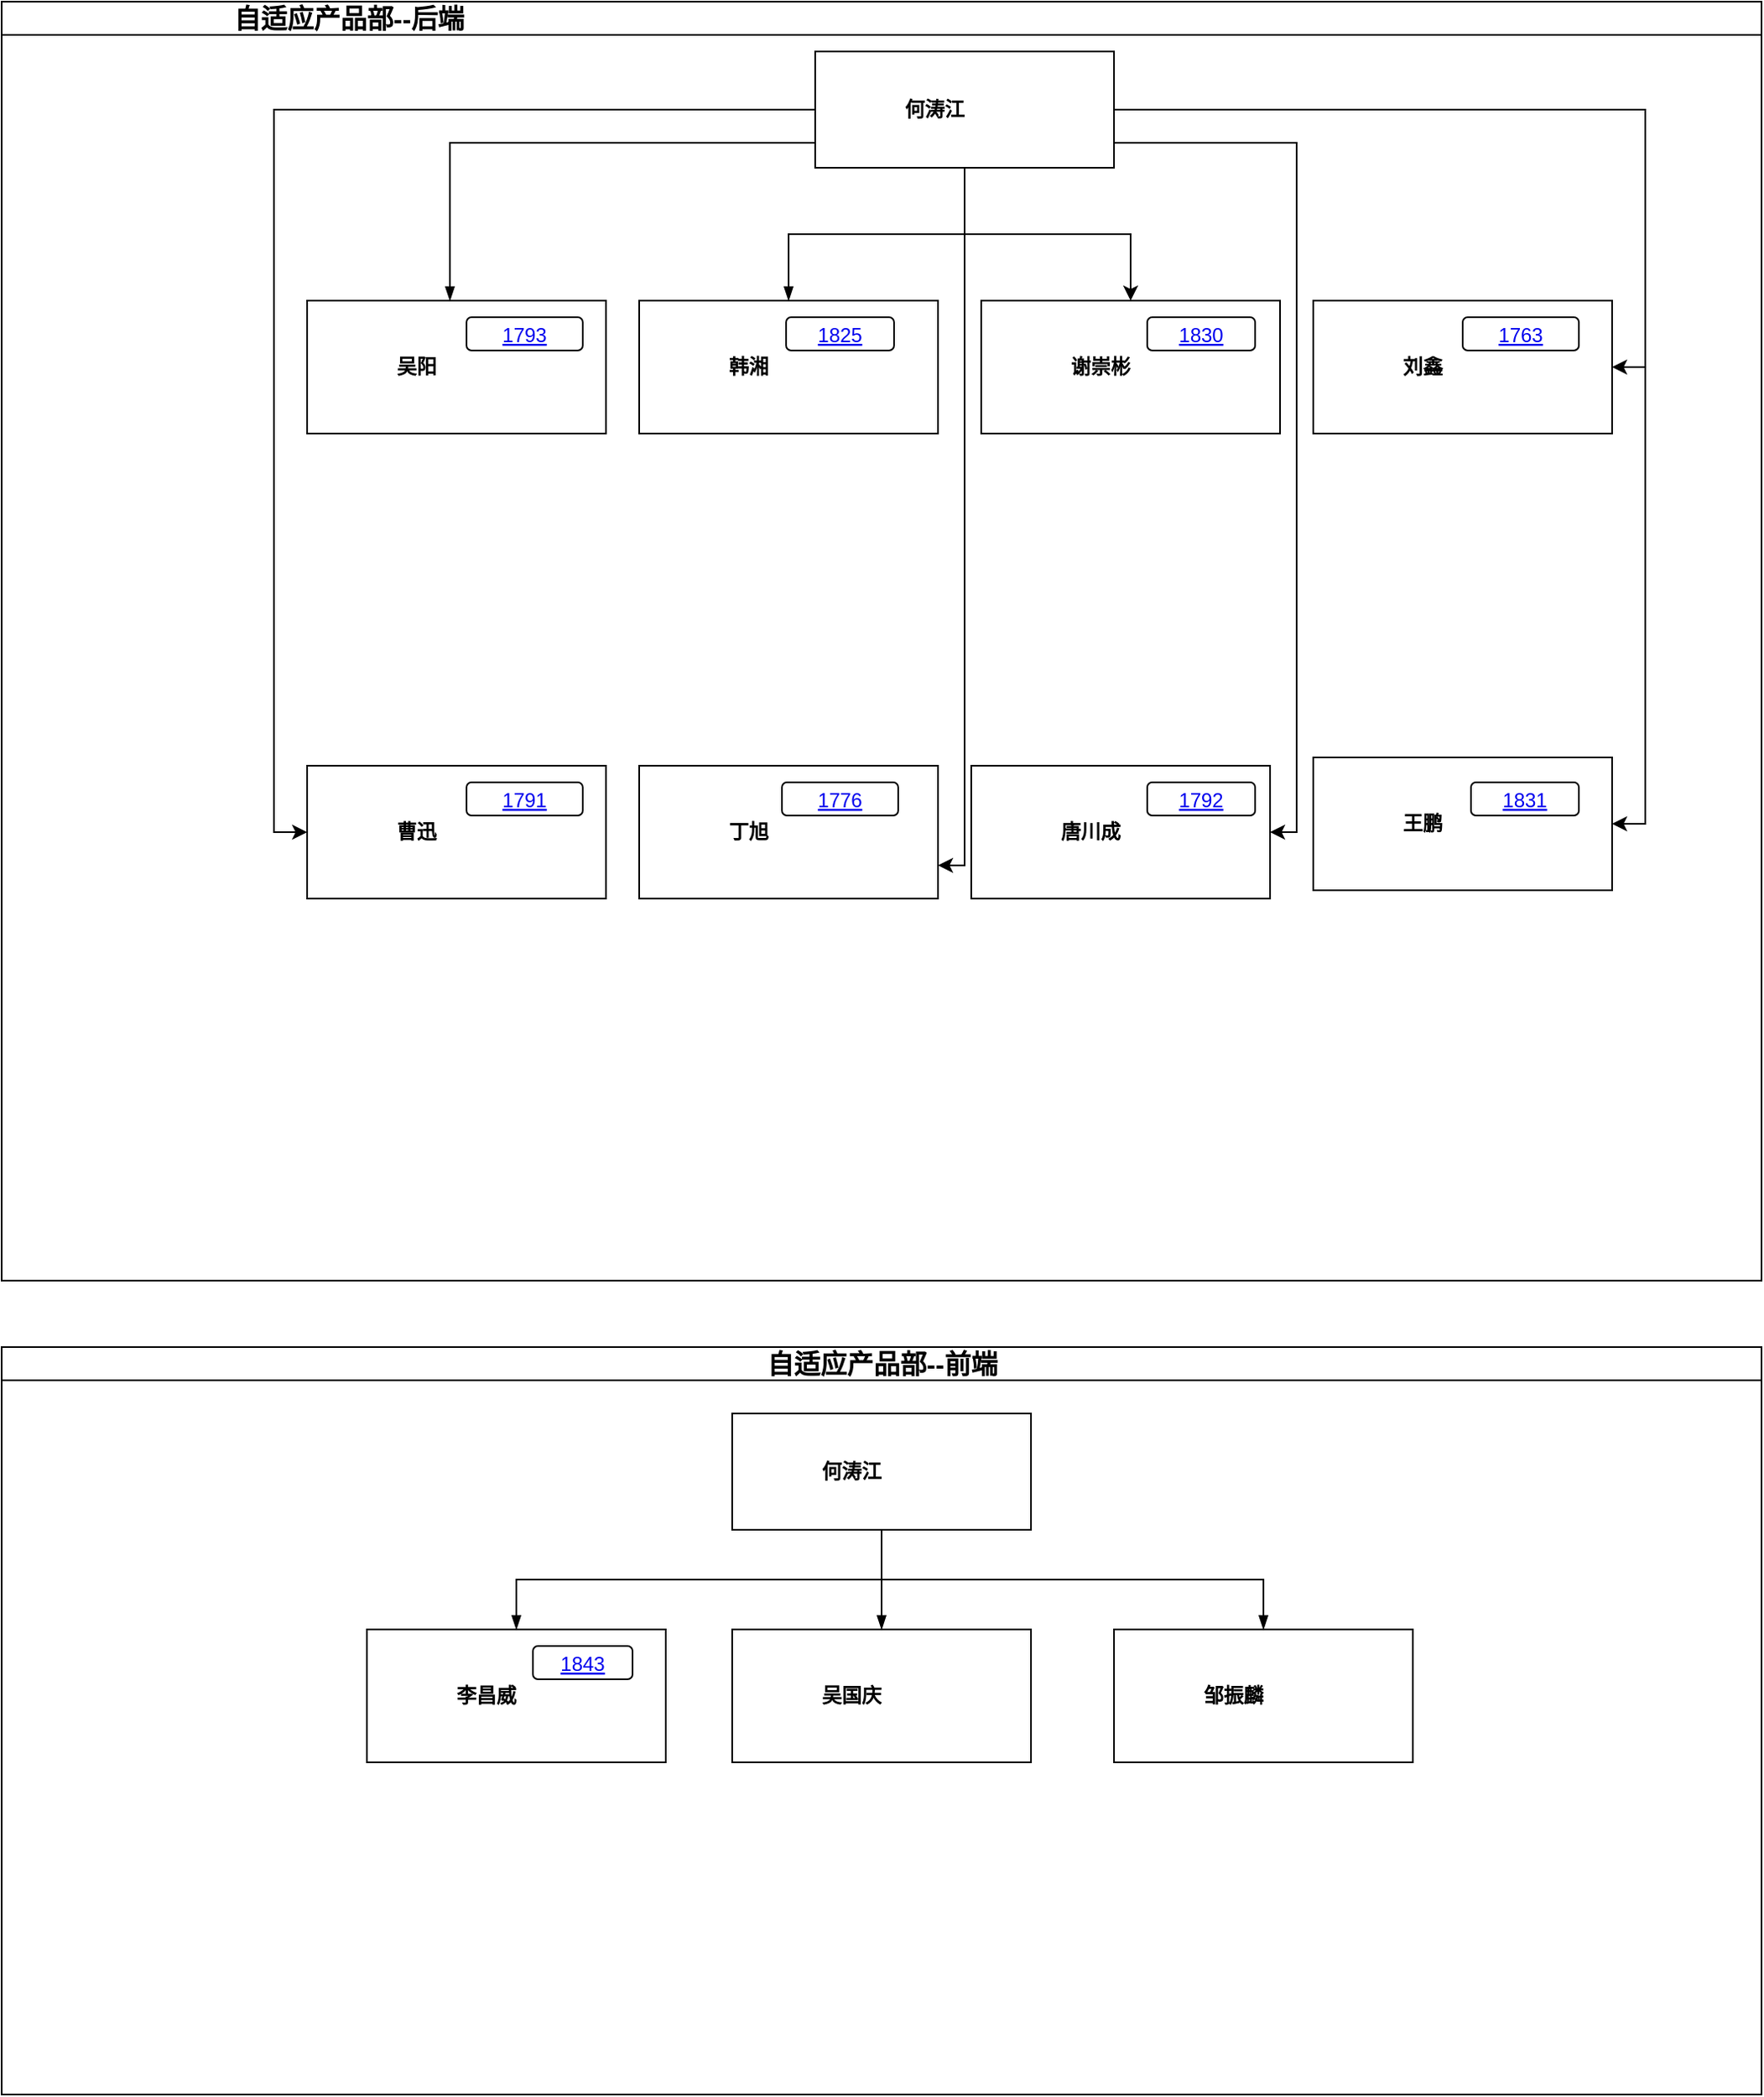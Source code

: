 <mxfile version="21.1.1" type="github">
  <diagram name="Page-1" id="82e54ff1-d628-8f03-85c4-9753963a91cd">
    <mxGraphModel dx="2215" dy="670" grid="1" gridSize="10" guides="1" tooltips="1" connect="1" arrows="1" fold="1" page="1" pageScale="1" pageWidth="1100" pageHeight="850" background="none" math="0" shadow="0">
      <root>
        <mxCell id="0" />
        <mxCell id="1" parent="0" />
        <mxCell id="2YUpntU8kkvu3Xh7ZQcj-74" value="&lt;span style=&quot;font-size: 16px;&quot;&gt;&amp;nbsp; &amp;nbsp; &amp;nbsp;&lt;span style=&quot;white-space: pre;&quot;&gt; &lt;/span&gt;&lt;span style=&quot;white-space: pre;&quot;&gt; &lt;/span&gt;&lt;span style=&quot;white-space: pre;&quot;&gt; &lt;/span&gt;&lt;span style=&quot;white-space: pre;&quot;&gt; &lt;/span&gt;&lt;span style=&quot;white-space: pre;&quot;&gt; &lt;/span&gt;&lt;span style=&quot;white-space: pre;&quot;&gt; &lt;/span&gt;&lt;span style=&quot;white-space: pre;&quot;&gt; &lt;/span&gt;&lt;span style=&quot;white-space: pre;&quot;&gt; &lt;/span&gt;&lt;span style=&quot;white-space: pre;&quot;&gt; &lt;/span&gt;&lt;span style=&quot;white-space: pre;&quot;&gt; &lt;/span&gt;&lt;span style=&quot;white-space: pre;&quot;&gt; &lt;/span&gt;&lt;span style=&quot;white-space: pre;&quot;&gt; &lt;/span&gt;&lt;span style=&quot;white-space: pre;&quot;&gt; &lt;/span&gt;&lt;span style=&quot;white-space: pre;&quot;&gt; &lt;span style=&quot;white-space: pre;&quot;&gt; &lt;/span&gt;&lt;span style=&quot;white-space: pre;&quot;&gt; &lt;/span&gt;&lt;span style=&quot;white-space: pre;&quot;&gt; &lt;/span&gt;&lt;span style=&quot;white-space: pre;&quot;&gt; &lt;/span&gt;&lt;span style=&quot;white-space: pre;&quot;&gt; &lt;/span&gt;&lt;span style=&quot;white-space: pre;&quot;&gt; &lt;/span&gt;&lt;span style=&quot;white-space: pre;&quot;&gt; &lt;/span&gt;&lt;span style=&quot;white-space: pre;&quot;&gt; &lt;/span&gt;&lt;span style=&quot;white-space: pre;&quot;&gt; &lt;/span&gt;&lt;span style=&quot;white-space: pre;&quot;&gt; &lt;/span&gt;&lt;span style=&quot;white-space: pre;&quot;&gt; &lt;/span&gt;&lt;span style=&quot;white-space: pre;&quot;&gt; &lt;/span&gt;&lt;/span&gt;自适应产品部--后端&lt;/span&gt;" style="swimlane;html=1;startSize=20;horizontal=1;containerType=tree;glass=0;align=left;" parent="1" vertex="1">
          <mxGeometry x="-520" y="40" width="1060" height="770" as="geometry">
            <mxRectangle x="-520" y="40" width="100" height="30" as="alternateBounds" />
          </mxGeometry>
        </mxCell>
        <mxCell id="2YUpntU8kkvu3Xh7ZQcj-75" value="" style="endArrow=blockThin;endFill=1;fontSize=11;edgeStyle=elbowEdgeStyle;elbow=vertical;rounded=0;exitX=0;exitY=0.5;exitDx=0;exitDy=0;" parent="2YUpntU8kkvu3Xh7ZQcj-74" source="2YUpntU8kkvu3Xh7ZQcj-87" target="2YUpntU8kkvu3Xh7ZQcj-76" edge="1">
          <mxGeometry relative="1" as="geometry">
            <mxPoint x="270" y="90" as="sourcePoint" />
            <Array as="points">
              <mxPoint x="270" y="85" />
            </Array>
          </mxGeometry>
        </mxCell>
        <UserObject label="吴阳&lt;br&gt;" placeholders="1" id="2YUpntU8kkvu3Xh7ZQcj-76">
          <mxCell style="label;image=https://cdn3.iconfinder.com/data/icons/user-avatars-1/512/users-10-3-128.png;whiteSpace=wrap;html=1;rounded=0;glass=0;treeFolding=1;treeMoving=1;" parent="2YUpntU8kkvu3Xh7ZQcj-74" vertex="1">
            <mxGeometry x="184" y="180" width="180" height="80" as="geometry" />
          </mxCell>
        </UserObject>
        <mxCell id="2YUpntU8kkvu3Xh7ZQcj-77" value="" style="endArrow=blockThin;endFill=1;fontSize=11;edgeStyle=elbowEdgeStyle;elbow=vertical;rounded=0;" parent="2YUpntU8kkvu3Xh7ZQcj-74" source="2YUpntU8kkvu3Xh7ZQcj-87" target="2YUpntU8kkvu3Xh7ZQcj-78" edge="1">
          <mxGeometry relative="1" as="geometry" />
        </mxCell>
        <UserObject label="韩湘" placeholders="1" id="2YUpntU8kkvu3Xh7ZQcj-78">
          <mxCell style="label;image=https://cdn3.iconfinder.com/data/icons/user-avatars-1/512/users-9-2-128.png;whiteSpace=wrap;html=1;rounded=0;glass=0;treeFolding=1;treeMoving=1;" parent="2YUpntU8kkvu3Xh7ZQcj-74" vertex="1">
            <mxGeometry x="384" y="180" width="180" height="80" as="geometry" />
          </mxCell>
        </UserObject>
        <mxCell id="2YUpntU8kkvu3Xh7ZQcj-81" style="edgeStyle=orthogonalEdgeStyle;rounded=0;orthogonalLoop=1;jettySize=auto;html=1;entryX=0;entryY=0.5;entryDx=0;entryDy=0;fontFamily=Helvetica;fontSize=12;fontColor=default;startSize=20;" parent="2YUpntU8kkvu3Xh7ZQcj-74" source="2YUpntU8kkvu3Xh7ZQcj-87" target="2YUpntU8kkvu3Xh7ZQcj-96" edge="1">
          <mxGeometry relative="1" as="geometry" />
        </mxCell>
        <mxCell id="2YUpntU8kkvu3Xh7ZQcj-82" style="edgeStyle=orthogonalEdgeStyle;rounded=0;orthogonalLoop=1;jettySize=auto;html=1;entryX=1;entryY=0.5;entryDx=0;entryDy=0;fontFamily=Helvetica;fontSize=12;fontColor=default;startSize=20;" parent="2YUpntU8kkvu3Xh7ZQcj-74" source="2YUpntU8kkvu3Xh7ZQcj-87" target="2YUpntU8kkvu3Xh7ZQcj-102" edge="1">
          <mxGeometry relative="1" as="geometry" />
        </mxCell>
        <mxCell id="2YUpntU8kkvu3Xh7ZQcj-83" style="edgeStyle=orthogonalEdgeStyle;rounded=0;orthogonalLoop=1;jettySize=auto;html=1;entryX=1;entryY=0.5;entryDx=0;entryDy=0;fontFamily=Helvetica;fontSize=12;fontColor=default;startSize=20;" parent="2YUpntU8kkvu3Xh7ZQcj-74" source="2YUpntU8kkvu3Xh7ZQcj-87" target="2YUpntU8kkvu3Xh7ZQcj-94" edge="1">
          <mxGeometry relative="1" as="geometry" />
        </mxCell>
        <mxCell id="2YUpntU8kkvu3Xh7ZQcj-84" style="edgeStyle=orthogonalEdgeStyle;rounded=0;orthogonalLoop=1;jettySize=auto;html=1;fontFamily=Helvetica;fontSize=12;fontColor=default;startSize=20;exitX=0.5;exitY=1;exitDx=0;exitDy=0;" parent="2YUpntU8kkvu3Xh7ZQcj-74" source="2YUpntU8kkvu3Xh7ZQcj-87" target="2YUpntU8kkvu3Xh7ZQcj-90" edge="1">
          <mxGeometry relative="1" as="geometry">
            <mxPoint x="580" y="100" as="sourcePoint" />
            <Array as="points">
              <mxPoint x="580" y="140" />
              <mxPoint x="680" y="140" />
            </Array>
          </mxGeometry>
        </mxCell>
        <mxCell id="2YUpntU8kkvu3Xh7ZQcj-85" style="edgeStyle=orthogonalEdgeStyle;rounded=0;orthogonalLoop=1;jettySize=auto;html=1;entryX=1;entryY=0.5;entryDx=0;entryDy=0;fontFamily=Helvetica;fontSize=12;fontColor=default;startSize=20;" parent="2YUpntU8kkvu3Xh7ZQcj-74" source="2YUpntU8kkvu3Xh7ZQcj-87" target="2YUpntU8kkvu3Xh7ZQcj-100" edge="1">
          <mxGeometry relative="1" as="geometry">
            <Array as="points">
              <mxPoint x="780" y="85" />
              <mxPoint x="780" y="500" />
            </Array>
          </mxGeometry>
        </mxCell>
        <mxCell id="2YUpntU8kkvu3Xh7ZQcj-86" style="edgeStyle=orthogonalEdgeStyle;rounded=0;orthogonalLoop=1;jettySize=auto;html=1;entryX=1;entryY=0.75;entryDx=0;entryDy=0;fontFamily=Helvetica;fontSize=12;fontColor=default;startSize=20;exitX=1;exitY=0.5;exitDx=0;exitDy=0;" parent="2YUpntU8kkvu3Xh7ZQcj-74" source="2YUpntU8kkvu3Xh7ZQcj-87" target="2YUpntU8kkvu3Xh7ZQcj-98" edge="1">
          <mxGeometry relative="1" as="geometry">
            <Array as="points">
              <mxPoint x="580" y="85" />
              <mxPoint x="580" y="520" />
            </Array>
          </mxGeometry>
        </mxCell>
        <UserObject label="何涛江" name="何涛江" placeholders="1" id="2YUpntU8kkvu3Xh7ZQcj-87">
          <mxCell style="label;image=https://cdn3.iconfinder.com/data/icons/user-avatars-1/512/users-8-2-256.png;whiteSpace=wrap;html=1;rounded=0;glass=0;treeMoving=1;treeFolding=1;" parent="2YUpntU8kkvu3Xh7ZQcj-74" vertex="1">
            <mxGeometry x="490" y="30" width="180" height="70" as="geometry" />
          </mxCell>
        </UserObject>
        <UserObject label="谢崇彬" placeholders="1" id="2YUpntU8kkvu3Xh7ZQcj-90">
          <mxCell style="label;image=https://cdn3.iconfinder.com/data/icons/user-avatars-1/512/users-11-2-512.png;whiteSpace=wrap;html=1;rounded=0;glass=0;treeFolding=1;treeMoving=1;" parent="2YUpntU8kkvu3Xh7ZQcj-74" vertex="1">
            <mxGeometry x="590" y="180" width="180" height="80" as="geometry" />
          </mxCell>
        </UserObject>
        <UserObject label="刘鑫" placeholders="1" id="2YUpntU8kkvu3Xh7ZQcj-94">
          <mxCell style="label;image=https://cdn3.iconfinder.com/data/icons/user-avatars-1/512/users-15-512.png;whiteSpace=wrap;html=1;rounded=0;glass=0;treeFolding=1;treeMoving=1;" parent="2YUpntU8kkvu3Xh7ZQcj-74" vertex="1">
            <mxGeometry x="790" y="180" width="180" height="80" as="geometry" />
          </mxCell>
        </UserObject>
        <UserObject label="曹迅" placeholders="1" id="2YUpntU8kkvu3Xh7ZQcj-96">
          <mxCell style="label;image=https://cdn3.iconfinder.com/data/icons/user-avatars-1/512/users-6-2-512.png;whiteSpace=wrap;html=1;rounded=0;glass=0;treeFolding=1;treeMoving=1;" parent="2YUpntU8kkvu3Xh7ZQcj-74" vertex="1">
            <mxGeometry x="184" y="460" width="180" height="80" as="geometry" />
          </mxCell>
        </UserObject>
        <UserObject label="丁旭" placeholders="1" id="2YUpntU8kkvu3Xh7ZQcj-98">
          <mxCell style="label;image=https://cdn3.iconfinder.com/data/icons/user-avatars-1/512/users-2-512.png;whiteSpace=wrap;html=1;rounded=0;glass=0;treeFolding=1;treeMoving=1;" parent="2YUpntU8kkvu3Xh7ZQcj-74" vertex="1">
            <mxGeometry x="384" y="460" width="180" height="80" as="geometry" />
          </mxCell>
        </UserObject>
        <UserObject label="唐川成" placeholders="1" id="2YUpntU8kkvu3Xh7ZQcj-100">
          <mxCell style="label;image=https://cdn3.iconfinder.com/data/icons/user-avatars-1/512/users-7-512.png;whiteSpace=wrap;html=1;rounded=0;glass=0;treeFolding=1;treeMoving=1;" parent="2YUpntU8kkvu3Xh7ZQcj-74" vertex="1">
            <mxGeometry x="584" y="460" width="180" height="80" as="geometry" />
          </mxCell>
        </UserObject>
        <UserObject label="王鹏" placeholders="1" id="2YUpntU8kkvu3Xh7ZQcj-102">
          <mxCell style="label;image=https://cdn3.iconfinder.com/data/icons/user-avatars-1/512/users-4-512.png;whiteSpace=wrap;html=1;rounded=0;glass=0;treeFolding=1;treeMoving=1;" parent="2YUpntU8kkvu3Xh7ZQcj-74" vertex="1">
            <mxGeometry x="790" y="455" width="180" height="80" as="geometry" />
          </mxCell>
        </UserObject>
        <UserObject label="1763" link="http://10.8.22.10/oa/oa-pbc/onepbc/1763" id="NvZ-7h0Vf-wN72aF1IiI-1">
          <mxCell style="fontColor=#0000EE;fontStyle=4;rounded=1;overflow=hidden;spacing=10;" vertex="1" parent="2YUpntU8kkvu3Xh7ZQcj-74">
            <mxGeometry x="880" y="190" width="70" height="20" as="geometry" />
          </mxCell>
        </UserObject>
        <UserObject label="1776" link="http://10.8.22.10/oa/oa-pbc/onepbc/1776" id="NvZ-7h0Vf-wN72aF1IiI-2">
          <mxCell style="fontColor=#0000EE;fontStyle=4;rounded=1;overflow=hidden;spacing=10;" vertex="1" parent="2YUpntU8kkvu3Xh7ZQcj-74">
            <mxGeometry x="470" y="470" width="70" height="20" as="geometry" />
          </mxCell>
        </UserObject>
        <UserObject label="1791" link="http://10.8.22.10/oa/oa-pbc/onepbc/1791" id="NvZ-7h0Vf-wN72aF1IiI-3">
          <mxCell style="fontColor=#0000EE;fontStyle=4;rounded=1;overflow=hidden;spacing=10;" vertex="1" parent="2YUpntU8kkvu3Xh7ZQcj-74">
            <mxGeometry x="280" y="470" width="70" height="20" as="geometry" />
          </mxCell>
        </UserObject>
        <UserObject label="1792" link="http://10.8.22.10/oa/oa-pbc/onepbc/1792" id="NvZ-7h0Vf-wN72aF1IiI-4">
          <mxCell style="fontColor=#0000EE;fontStyle=4;rounded=1;overflow=hidden;spacing=10;" vertex="1" parent="2YUpntU8kkvu3Xh7ZQcj-74">
            <mxGeometry x="690" y="470" width="65" height="20" as="geometry" />
          </mxCell>
        </UserObject>
        <UserObject label="1793" link="http://10.8.22.10/oa/oa-pbc/onepbc/1793" id="NvZ-7h0Vf-wN72aF1IiI-8">
          <mxCell style="fontColor=#0000EE;fontStyle=4;rounded=1;overflow=hidden;spacing=10;" vertex="1" parent="2YUpntU8kkvu3Xh7ZQcj-74">
            <mxGeometry x="280" y="190" width="70" height="20" as="geometry" />
          </mxCell>
        </UserObject>
        <UserObject label="1825" link="http://10.8.22.10/oa/oa-pbc/onepbc/1825" id="NvZ-7h0Vf-wN72aF1IiI-9">
          <mxCell style="fontColor=#0000EE;fontStyle=4;rounded=1;overflow=hidden;spacing=10;" vertex="1" parent="2YUpntU8kkvu3Xh7ZQcj-74">
            <mxGeometry x="472.5" y="190" width="65" height="20" as="geometry" />
          </mxCell>
        </UserObject>
        <UserObject label="1830" link="http://10.8.22.10/oa/oa-pbc/onepbc/1830" id="NvZ-7h0Vf-wN72aF1IiI-10">
          <mxCell style="fontColor=#0000EE;fontStyle=4;rounded=1;overflow=hidden;spacing=10;" vertex="1" parent="2YUpntU8kkvu3Xh7ZQcj-74">
            <mxGeometry x="690" y="190" width="65" height="20" as="geometry" />
          </mxCell>
        </UserObject>
        <UserObject label="1831" link="http://10.8.22.10/oa/oa-pbc/onepbc/1831" id="NvZ-7h0Vf-wN72aF1IiI-11">
          <mxCell style="fontColor=#0000EE;fontStyle=4;rounded=1;overflow=hidden;spacing=10;" vertex="1" parent="2YUpntU8kkvu3Xh7ZQcj-74">
            <mxGeometry x="885" y="470" width="65" height="20" as="geometry" />
          </mxCell>
        </UserObject>
        <mxCell id="2YUpntU8kkvu3Xh7ZQcj-108" value="自适应产品部--前端" style="swimlane;html=1;startSize=20;horizontal=1;containerType=tree;glass=0;fontSize=16;" parent="1" vertex="1">
          <mxGeometry x="-520" y="850" width="1060" height="450" as="geometry">
            <mxRectangle x="-520" y="850" width="180" height="30" as="alternateBounds" />
          </mxGeometry>
        </mxCell>
        <UserObject label="何涛江" placeholders="1" id="2YUpntU8kkvu3Xh7ZQcj-109">
          <mxCell style="label;image=https://cdn3.iconfinder.com/data/icons/user-avatars-1/512/users-8-2-256.png;whiteSpace=wrap;html=1;rounded=0;glass=0;treeMoving=1;treeFolding=1;" parent="2YUpntU8kkvu3Xh7ZQcj-108" vertex="1">
            <mxGeometry x="440" y="40" width="180" height="70" as="geometry" />
          </mxCell>
        </UserObject>
        <mxCell id="2YUpntU8kkvu3Xh7ZQcj-110" value="" style="endArrow=blockThin;endFill=1;fontSize=11;edgeStyle=elbowEdgeStyle;elbow=vertical;rounded=0;" parent="2YUpntU8kkvu3Xh7ZQcj-108" source="2YUpntU8kkvu3Xh7ZQcj-109" target="2YUpntU8kkvu3Xh7ZQcj-112" edge="1">
          <mxGeometry relative="1" as="geometry" />
        </mxCell>
        <UserObject label="李昌威" placeholders="1" id="2YUpntU8kkvu3Xh7ZQcj-112">
          <mxCell style="label;image=https://cdn3.iconfinder.com/data/icons/user-avatars-1/512/users-10-3-128.png;whiteSpace=wrap;html=1;rounded=0;glass=0;treeFolding=1;treeMoving=1;" parent="2YUpntU8kkvu3Xh7ZQcj-108" vertex="1">
            <mxGeometry x="220" y="170" width="180" height="80" as="geometry" />
          </mxCell>
        </UserObject>
        <mxCell id="2YUpntU8kkvu3Xh7ZQcj-113" value="" style="endArrow=blockThin;endFill=1;fontSize=11;edgeStyle=elbowEdgeStyle;elbow=vertical;rounded=0;" parent="2YUpntU8kkvu3Xh7ZQcj-108" source="2YUpntU8kkvu3Xh7ZQcj-109" target="2YUpntU8kkvu3Xh7ZQcj-115" edge="1">
          <mxGeometry relative="1" as="geometry" />
        </mxCell>
        <UserObject label="吴国庆" placeholders="1" id="2YUpntU8kkvu3Xh7ZQcj-115">
          <mxCell style="label;image=https://cdn3.iconfinder.com/data/icons/user-avatars-1/512/users-9-2-128.png;whiteSpace=wrap;html=1;rounded=0;glass=0;treeFolding=1;treeMoving=1;" parent="2YUpntU8kkvu3Xh7ZQcj-108" vertex="1">
            <mxGeometry x="440" y="170" width="180" height="80" as="geometry" />
          </mxCell>
        </UserObject>
        <mxCell id="2YUpntU8kkvu3Xh7ZQcj-116" value="" style="endArrow=blockThin;endFill=1;fontSize=11;edgeStyle=elbowEdgeStyle;elbow=vertical;rounded=0;" parent="2YUpntU8kkvu3Xh7ZQcj-108" source="2YUpntU8kkvu3Xh7ZQcj-109" target="2YUpntU8kkvu3Xh7ZQcj-118" edge="1">
          <mxGeometry relative="1" as="geometry" />
        </mxCell>
        <UserObject label="邹振麟" placeholders="1" id="2YUpntU8kkvu3Xh7ZQcj-118">
          <mxCell style="label;image=https://cdn3.iconfinder.com/data/icons/user-avatars-1/512//users-3-128.png;whiteSpace=wrap;html=1;rounded=0;glass=0;" parent="2YUpntU8kkvu3Xh7ZQcj-108" vertex="1">
            <mxGeometry x="670" y="170" width="180" height="80" as="geometry" />
          </mxCell>
        </UserObject>
        <UserObject label="1843" link="http://10.8.22.10/oa/oa-pbc/onepbc/1843" id="NvZ-7h0Vf-wN72aF1IiI-12">
          <mxCell style="fontColor=#0000EE;fontStyle=4;rounded=1;overflow=hidden;spacing=10;" vertex="1" parent="2YUpntU8kkvu3Xh7ZQcj-108">
            <mxGeometry x="320" y="180" width="60" height="20" as="geometry" />
          </mxCell>
        </UserObject>
      </root>
    </mxGraphModel>
  </diagram>
</mxfile>

